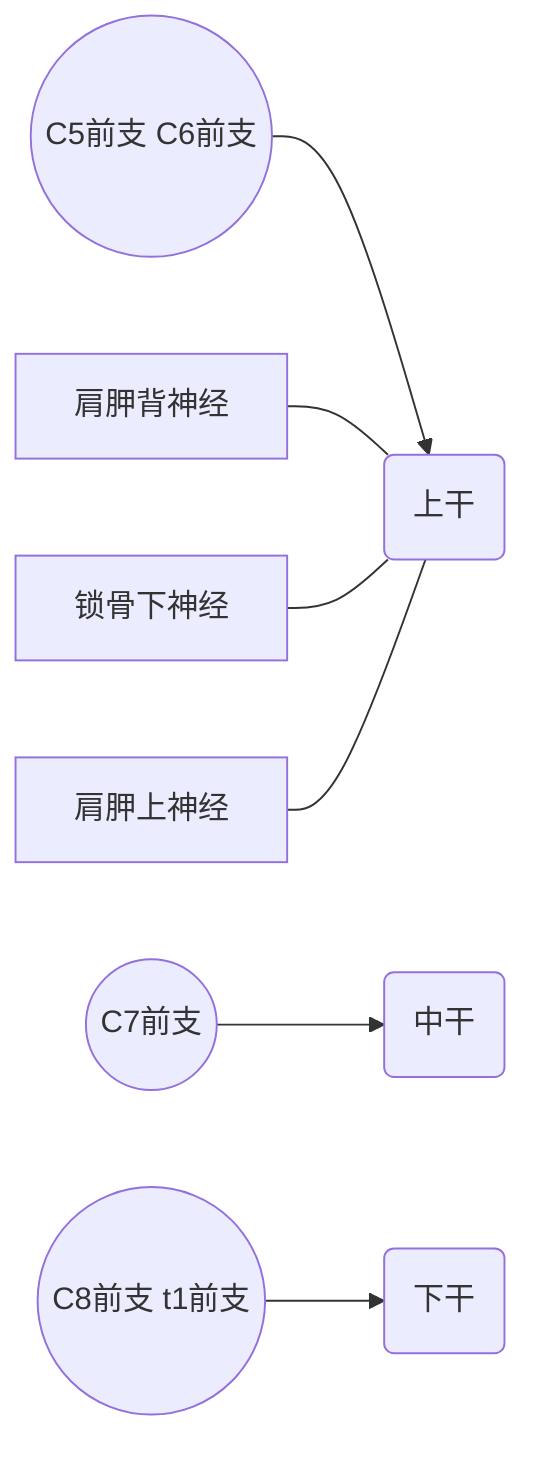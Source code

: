 graph LR;
    c5((C5前支 C6前支));
    c7((C7前支));
    c8((C8前支 t1前支));
    c5 --> ub(上干);
    c7 --> mb(中干);
    c8 --> db(下干);
    肩胛背神经---ub;
    锁骨下神经---ub;
    肩胛上神经---ub;